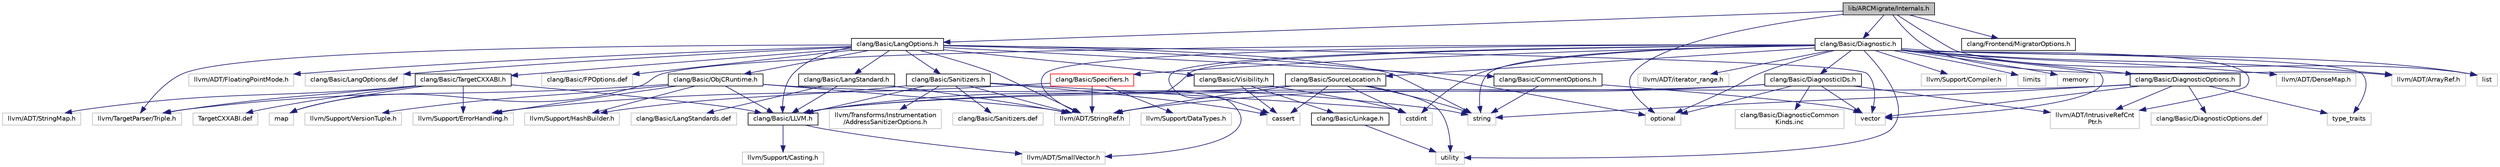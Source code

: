digraph "lib/ARCMigrate/Internals.h"
{
 // LATEX_PDF_SIZE
  bgcolor="transparent";
  edge [fontname="Helvetica",fontsize="10",labelfontname="Helvetica",labelfontsize="10"];
  node [fontname="Helvetica",fontsize="10",shape=record];
  Node1 [label="lib/ARCMigrate/Internals.h",height=0.2,width=0.4,color="black", fillcolor="grey75", style="filled", fontcolor="black",tooltip=" "];
  Node1 -> Node2 [color="midnightblue",fontsize="10",style="solid",fontname="Helvetica"];
  Node2 [label="clang/Basic/LangOptions.h",height=0.2,width=0.4,color="black",URL="$LangOptions_8h.html",tooltip=" "];
  Node2 -> Node3 [color="midnightblue",fontsize="10",style="solid",fontname="Helvetica"];
  Node3 [label="clang/Basic/CommentOptions.h",height=0.2,width=0.4,color="black",URL="$CommentOptions_8h.html",tooltip=" "];
  Node3 -> Node4 [color="midnightblue",fontsize="10",style="solid",fontname="Helvetica"];
  Node4 [label="string",height=0.2,width=0.4,color="grey75",tooltip=" "];
  Node3 -> Node5 [color="midnightblue",fontsize="10",style="solid",fontname="Helvetica"];
  Node5 [label="vector",height=0.2,width=0.4,color="grey75",tooltip=" "];
  Node2 -> Node6 [color="midnightblue",fontsize="10",style="solid",fontname="Helvetica"];
  Node6 [label="clang/Basic/LLVM.h",height=0.2,width=0.4,color="black",URL="$LLVM_8h.html",tooltip=" "];
  Node6 -> Node7 [color="midnightblue",fontsize="10",style="solid",fontname="Helvetica"];
  Node7 [label="llvm/Support/Casting.h",height=0.2,width=0.4,color="grey75",tooltip=" "];
  Node6 -> Node8 [color="midnightblue",fontsize="10",style="solid",fontname="Helvetica"];
  Node8 [label="llvm/ADT/SmallVector.h",height=0.2,width=0.4,color="grey75",tooltip=" "];
  Node2 -> Node9 [color="midnightblue",fontsize="10",style="solid",fontname="Helvetica"];
  Node9 [label="clang/Basic/LangStandard.h",height=0.2,width=0.4,color="black",URL="$LangStandard_8h.html",tooltip=" "];
  Node9 -> Node6 [color="midnightblue",fontsize="10",style="solid",fontname="Helvetica"];
  Node9 -> Node10 [color="midnightblue",fontsize="10",style="solid",fontname="Helvetica"];
  Node10 [label="llvm/ADT/StringRef.h",height=0.2,width=0.4,color="grey75",tooltip=" "];
  Node9 -> Node11 [color="midnightblue",fontsize="10",style="solid",fontname="Helvetica"];
  Node11 [label="clang/Basic/LangStandards.def",height=0.2,width=0.4,color="grey75",tooltip=" "];
  Node2 -> Node12 [color="midnightblue",fontsize="10",style="solid",fontname="Helvetica"];
  Node12 [label="clang/Basic/ObjCRuntime.h",height=0.2,width=0.4,color="black",URL="$ObjCRuntime_8h.html",tooltip=" "];
  Node12 -> Node6 [color="midnightblue",fontsize="10",style="solid",fontname="Helvetica"];
  Node12 -> Node10 [color="midnightblue",fontsize="10",style="solid",fontname="Helvetica"];
  Node12 -> Node13 [color="midnightblue",fontsize="10",style="solid",fontname="Helvetica"];
  Node13 [label="llvm/Support/ErrorHandling.h",height=0.2,width=0.4,color="grey75",tooltip=" "];
  Node12 -> Node14 [color="midnightblue",fontsize="10",style="solid",fontname="Helvetica"];
  Node14 [label="llvm/Support/HashBuilder.h",height=0.2,width=0.4,color="grey75",tooltip=" "];
  Node12 -> Node15 [color="midnightblue",fontsize="10",style="solid",fontname="Helvetica"];
  Node15 [label="llvm/Support/VersionTuple.h",height=0.2,width=0.4,color="grey75",tooltip=" "];
  Node12 -> Node16 [color="midnightblue",fontsize="10",style="solid",fontname="Helvetica"];
  Node16 [label="llvm/TargetParser/Triple.h",height=0.2,width=0.4,color="grey75",tooltip=" "];
  Node12 -> Node4 [color="midnightblue",fontsize="10",style="solid",fontname="Helvetica"];
  Node2 -> Node17 [color="midnightblue",fontsize="10",style="solid",fontname="Helvetica"];
  Node17 [label="clang/Basic/Sanitizers.h",height=0.2,width=0.4,color="black",URL="$Sanitizers_8h.html",tooltip=" "];
  Node17 -> Node6 [color="midnightblue",fontsize="10",style="solid",fontname="Helvetica"];
  Node17 -> Node10 [color="midnightblue",fontsize="10",style="solid",fontname="Helvetica"];
  Node17 -> Node14 [color="midnightblue",fontsize="10",style="solid",fontname="Helvetica"];
  Node17 -> Node18 [color="midnightblue",fontsize="10",style="solid",fontname="Helvetica"];
  Node18 [label="llvm/Transforms/Instrumentation\l/AddressSanitizerOptions.h",height=0.2,width=0.4,color="grey75",tooltip=" "];
  Node17 -> Node19 [color="midnightblue",fontsize="10",style="solid",fontname="Helvetica"];
  Node19 [label="cassert",height=0.2,width=0.4,color="grey75",tooltip=" "];
  Node17 -> Node20 [color="midnightblue",fontsize="10",style="solid",fontname="Helvetica"];
  Node20 [label="cstdint",height=0.2,width=0.4,color="grey75",tooltip=" "];
  Node17 -> Node21 [color="midnightblue",fontsize="10",style="solid",fontname="Helvetica"];
  Node21 [label="clang/Basic/Sanitizers.def",height=0.2,width=0.4,color="grey75",tooltip=" "];
  Node2 -> Node22 [color="midnightblue",fontsize="10",style="solid",fontname="Helvetica"];
  Node22 [label="clang/Basic/TargetCXXABI.h",height=0.2,width=0.4,color="black",URL="$TargetCXXABI_8h.html",tooltip=" "];
  Node22 -> Node23 [color="midnightblue",fontsize="10",style="solid",fontname="Helvetica"];
  Node23 [label="map",height=0.2,width=0.4,color="grey75",tooltip=" "];
  Node22 -> Node6 [color="midnightblue",fontsize="10",style="solid",fontname="Helvetica"];
  Node22 -> Node24 [color="midnightblue",fontsize="10",style="solid",fontname="Helvetica"];
  Node24 [label="llvm/ADT/StringMap.h",height=0.2,width=0.4,color="grey75",tooltip=" "];
  Node22 -> Node13 [color="midnightblue",fontsize="10",style="solid",fontname="Helvetica"];
  Node22 -> Node16 [color="midnightblue",fontsize="10",style="solid",fontname="Helvetica"];
  Node22 -> Node25 [color="midnightblue",fontsize="10",style="solid",fontname="Helvetica"];
  Node25 [label="TargetCXXABI.def",height=0.2,width=0.4,color="grey75",tooltip=" "];
  Node2 -> Node26 [color="midnightblue",fontsize="10",style="solid",fontname="Helvetica"];
  Node26 [label="clang/Basic/Visibility.h",height=0.2,width=0.4,color="black",URL="$Visibility_8h.html",tooltip=" "];
  Node26 -> Node27 [color="midnightblue",fontsize="10",style="solid",fontname="Helvetica"];
  Node27 [label="clang/Basic/Linkage.h",height=0.2,width=0.4,color="black",URL="$include_2clang_2Basic_2Linkage_8h.html",tooltip=" "];
  Node27 -> Node28 [color="midnightblue",fontsize="10",style="solid",fontname="Helvetica"];
  Node28 [label="utility",height=0.2,width=0.4,color="grey75",tooltip=" "];
  Node26 -> Node19 [color="midnightblue",fontsize="10",style="solid",fontname="Helvetica"];
  Node26 -> Node20 [color="midnightblue",fontsize="10",style="solid",fontname="Helvetica"];
  Node2 -> Node29 [color="midnightblue",fontsize="10",style="solid",fontname="Helvetica"];
  Node29 [label="llvm/ADT/FloatingPointMode.h",height=0.2,width=0.4,color="grey75",tooltip=" "];
  Node2 -> Node10 [color="midnightblue",fontsize="10",style="solid",fontname="Helvetica"];
  Node2 -> Node16 [color="midnightblue",fontsize="10",style="solid",fontname="Helvetica"];
  Node2 -> Node30 [color="midnightblue",fontsize="10",style="solid",fontname="Helvetica"];
  Node30 [label="optional",height=0.2,width=0.4,color="grey75",tooltip=" "];
  Node2 -> Node4 [color="midnightblue",fontsize="10",style="solid",fontname="Helvetica"];
  Node2 -> Node5 [color="midnightblue",fontsize="10",style="solid",fontname="Helvetica"];
  Node2 -> Node31 [color="midnightblue",fontsize="10",style="solid",fontname="Helvetica"];
  Node31 [label="clang/Basic/LangOptions.def",height=0.2,width=0.4,color="grey75",tooltip=" "];
  Node2 -> Node32 [color="midnightblue",fontsize="10",style="solid",fontname="Helvetica"];
  Node32 [label="clang/Basic/FPOptions.def",height=0.2,width=0.4,color="grey75",tooltip=" "];
  Node1 -> Node33 [color="midnightblue",fontsize="10",style="solid",fontname="Helvetica"];
  Node33 [label="clang/Basic/Diagnostic.h",height=0.2,width=0.4,color="black",URL="$Basic_2Diagnostic_8h.html",tooltip=" "];
  Node33 -> Node34 [color="midnightblue",fontsize="10",style="solid",fontname="Helvetica"];
  Node34 [label="clang/Basic/DiagnosticIDs.h",height=0.2,width=0.4,color="black",URL="$DiagnosticIDs_8h.html",tooltip=" "];
  Node34 -> Node6 [color="midnightblue",fontsize="10",style="solid",fontname="Helvetica"];
  Node34 -> Node35 [color="midnightblue",fontsize="10",style="solid",fontname="Helvetica"];
  Node35 [label="llvm/ADT/IntrusiveRefCnt\lPtr.h",height=0.2,width=0.4,color="grey75",tooltip=" "];
  Node34 -> Node10 [color="midnightblue",fontsize="10",style="solid",fontname="Helvetica"];
  Node34 -> Node30 [color="midnightblue",fontsize="10",style="solid",fontname="Helvetica"];
  Node34 -> Node5 [color="midnightblue",fontsize="10",style="solid",fontname="Helvetica"];
  Node34 -> Node36 [color="midnightblue",fontsize="10",style="solid",fontname="Helvetica"];
  Node36 [label="clang/Basic/DiagnosticCommon\lKinds.inc",height=0.2,width=0.4,color="grey75",tooltip=" "];
  Node33 -> Node37 [color="midnightblue",fontsize="10",style="solid",fontname="Helvetica"];
  Node37 [label="clang/Basic/DiagnosticOptions.h",height=0.2,width=0.4,color="black",URL="$DiagnosticOptions_8h.html",tooltip=" "];
  Node37 -> Node6 [color="midnightblue",fontsize="10",style="solid",fontname="Helvetica"];
  Node37 -> Node35 [color="midnightblue",fontsize="10",style="solid",fontname="Helvetica"];
  Node37 -> Node4 [color="midnightblue",fontsize="10",style="solid",fontname="Helvetica"];
  Node37 -> Node38 [color="midnightblue",fontsize="10",style="solid",fontname="Helvetica"];
  Node38 [label="type_traits",height=0.2,width=0.4,color="grey75",tooltip=" "];
  Node37 -> Node5 [color="midnightblue",fontsize="10",style="solid",fontname="Helvetica"];
  Node37 -> Node39 [color="midnightblue",fontsize="10",style="solid",fontname="Helvetica"];
  Node39 [label="clang/Basic/DiagnosticOptions.def",height=0.2,width=0.4,color="grey75",tooltip=" "];
  Node33 -> Node40 [color="midnightblue",fontsize="10",style="solid",fontname="Helvetica"];
  Node40 [label="clang/Basic/SourceLocation.h",height=0.2,width=0.4,color="black",URL="$SourceLocation_8h.html",tooltip=" "];
  Node40 -> Node6 [color="midnightblue",fontsize="10",style="solid",fontname="Helvetica"];
  Node40 -> Node10 [color="midnightblue",fontsize="10",style="solid",fontname="Helvetica"];
  Node40 -> Node19 [color="midnightblue",fontsize="10",style="solid",fontname="Helvetica"];
  Node40 -> Node20 [color="midnightblue",fontsize="10",style="solid",fontname="Helvetica"];
  Node40 -> Node4 [color="midnightblue",fontsize="10",style="solid",fontname="Helvetica"];
  Node40 -> Node28 [color="midnightblue",fontsize="10",style="solid",fontname="Helvetica"];
  Node33 -> Node41 [color="midnightblue",fontsize="10",style="solid",fontname="Helvetica"];
  Node41 [label="clang/Basic/Specifiers.h",height=0.2,width=0.4,color="red",URL="$Specifiers_8h.html",tooltip=" "];
  Node41 -> Node10 [color="midnightblue",fontsize="10",style="solid",fontname="Helvetica"];
  Node41 -> Node42 [color="midnightblue",fontsize="10",style="solid",fontname="Helvetica"];
  Node42 [label="llvm/Support/DataTypes.h",height=0.2,width=0.4,color="grey75",tooltip=" "];
  Node41 -> Node13 [color="midnightblue",fontsize="10",style="solid",fontname="Helvetica"];
  Node33 -> Node45 [color="midnightblue",fontsize="10",style="solid",fontname="Helvetica"];
  Node45 [label="llvm/ADT/ArrayRef.h",height=0.2,width=0.4,color="grey75",tooltip=" "];
  Node33 -> Node46 [color="midnightblue",fontsize="10",style="solid",fontname="Helvetica"];
  Node46 [label="llvm/ADT/DenseMap.h",height=0.2,width=0.4,color="grey75",tooltip=" "];
  Node33 -> Node35 [color="midnightblue",fontsize="10",style="solid",fontname="Helvetica"];
  Node33 -> Node8 [color="midnightblue",fontsize="10",style="solid",fontname="Helvetica"];
  Node33 -> Node10 [color="midnightblue",fontsize="10",style="solid",fontname="Helvetica"];
  Node33 -> Node47 [color="midnightblue",fontsize="10",style="solid",fontname="Helvetica"];
  Node47 [label="llvm/ADT/iterator_range.h",height=0.2,width=0.4,color="grey75",tooltip=" "];
  Node33 -> Node48 [color="midnightblue",fontsize="10",style="solid",fontname="Helvetica"];
  Node48 [label="llvm/Support/Compiler.h",height=0.2,width=0.4,color="grey75",tooltip=" "];
  Node33 -> Node19 [color="midnightblue",fontsize="10",style="solid",fontname="Helvetica"];
  Node33 -> Node20 [color="midnightblue",fontsize="10",style="solid",fontname="Helvetica"];
  Node33 -> Node49 [color="midnightblue",fontsize="10",style="solid",fontname="Helvetica"];
  Node49 [label="limits",height=0.2,width=0.4,color="grey75",tooltip=" "];
  Node33 -> Node50 [color="midnightblue",fontsize="10",style="solid",fontname="Helvetica"];
  Node50 [label="list",height=0.2,width=0.4,color="grey75",tooltip=" "];
  Node33 -> Node23 [color="midnightblue",fontsize="10",style="solid",fontname="Helvetica"];
  Node33 -> Node51 [color="midnightblue",fontsize="10",style="solid",fontname="Helvetica"];
  Node51 [label="memory",height=0.2,width=0.4,color="grey75",tooltip=" "];
  Node33 -> Node30 [color="midnightblue",fontsize="10",style="solid",fontname="Helvetica"];
  Node33 -> Node4 [color="midnightblue",fontsize="10",style="solid",fontname="Helvetica"];
  Node33 -> Node38 [color="midnightblue",fontsize="10",style="solid",fontname="Helvetica"];
  Node33 -> Node28 [color="midnightblue",fontsize="10",style="solid",fontname="Helvetica"];
  Node33 -> Node5 [color="midnightblue",fontsize="10",style="solid",fontname="Helvetica"];
  Node1 -> Node52 [color="midnightblue",fontsize="10",style="solid",fontname="Helvetica"];
  Node52 [label="clang/Frontend/MigratorOptions.h",height=0.2,width=0.4,color="black",URL="$MigratorOptions_8h.html",tooltip=" "];
  Node1 -> Node45 [color="midnightblue",fontsize="10",style="solid",fontname="Helvetica"];
  Node1 -> Node50 [color="midnightblue",fontsize="10",style="solid",fontname="Helvetica"];
  Node1 -> Node30 [color="midnightblue",fontsize="10",style="solid",fontname="Helvetica"];
}
